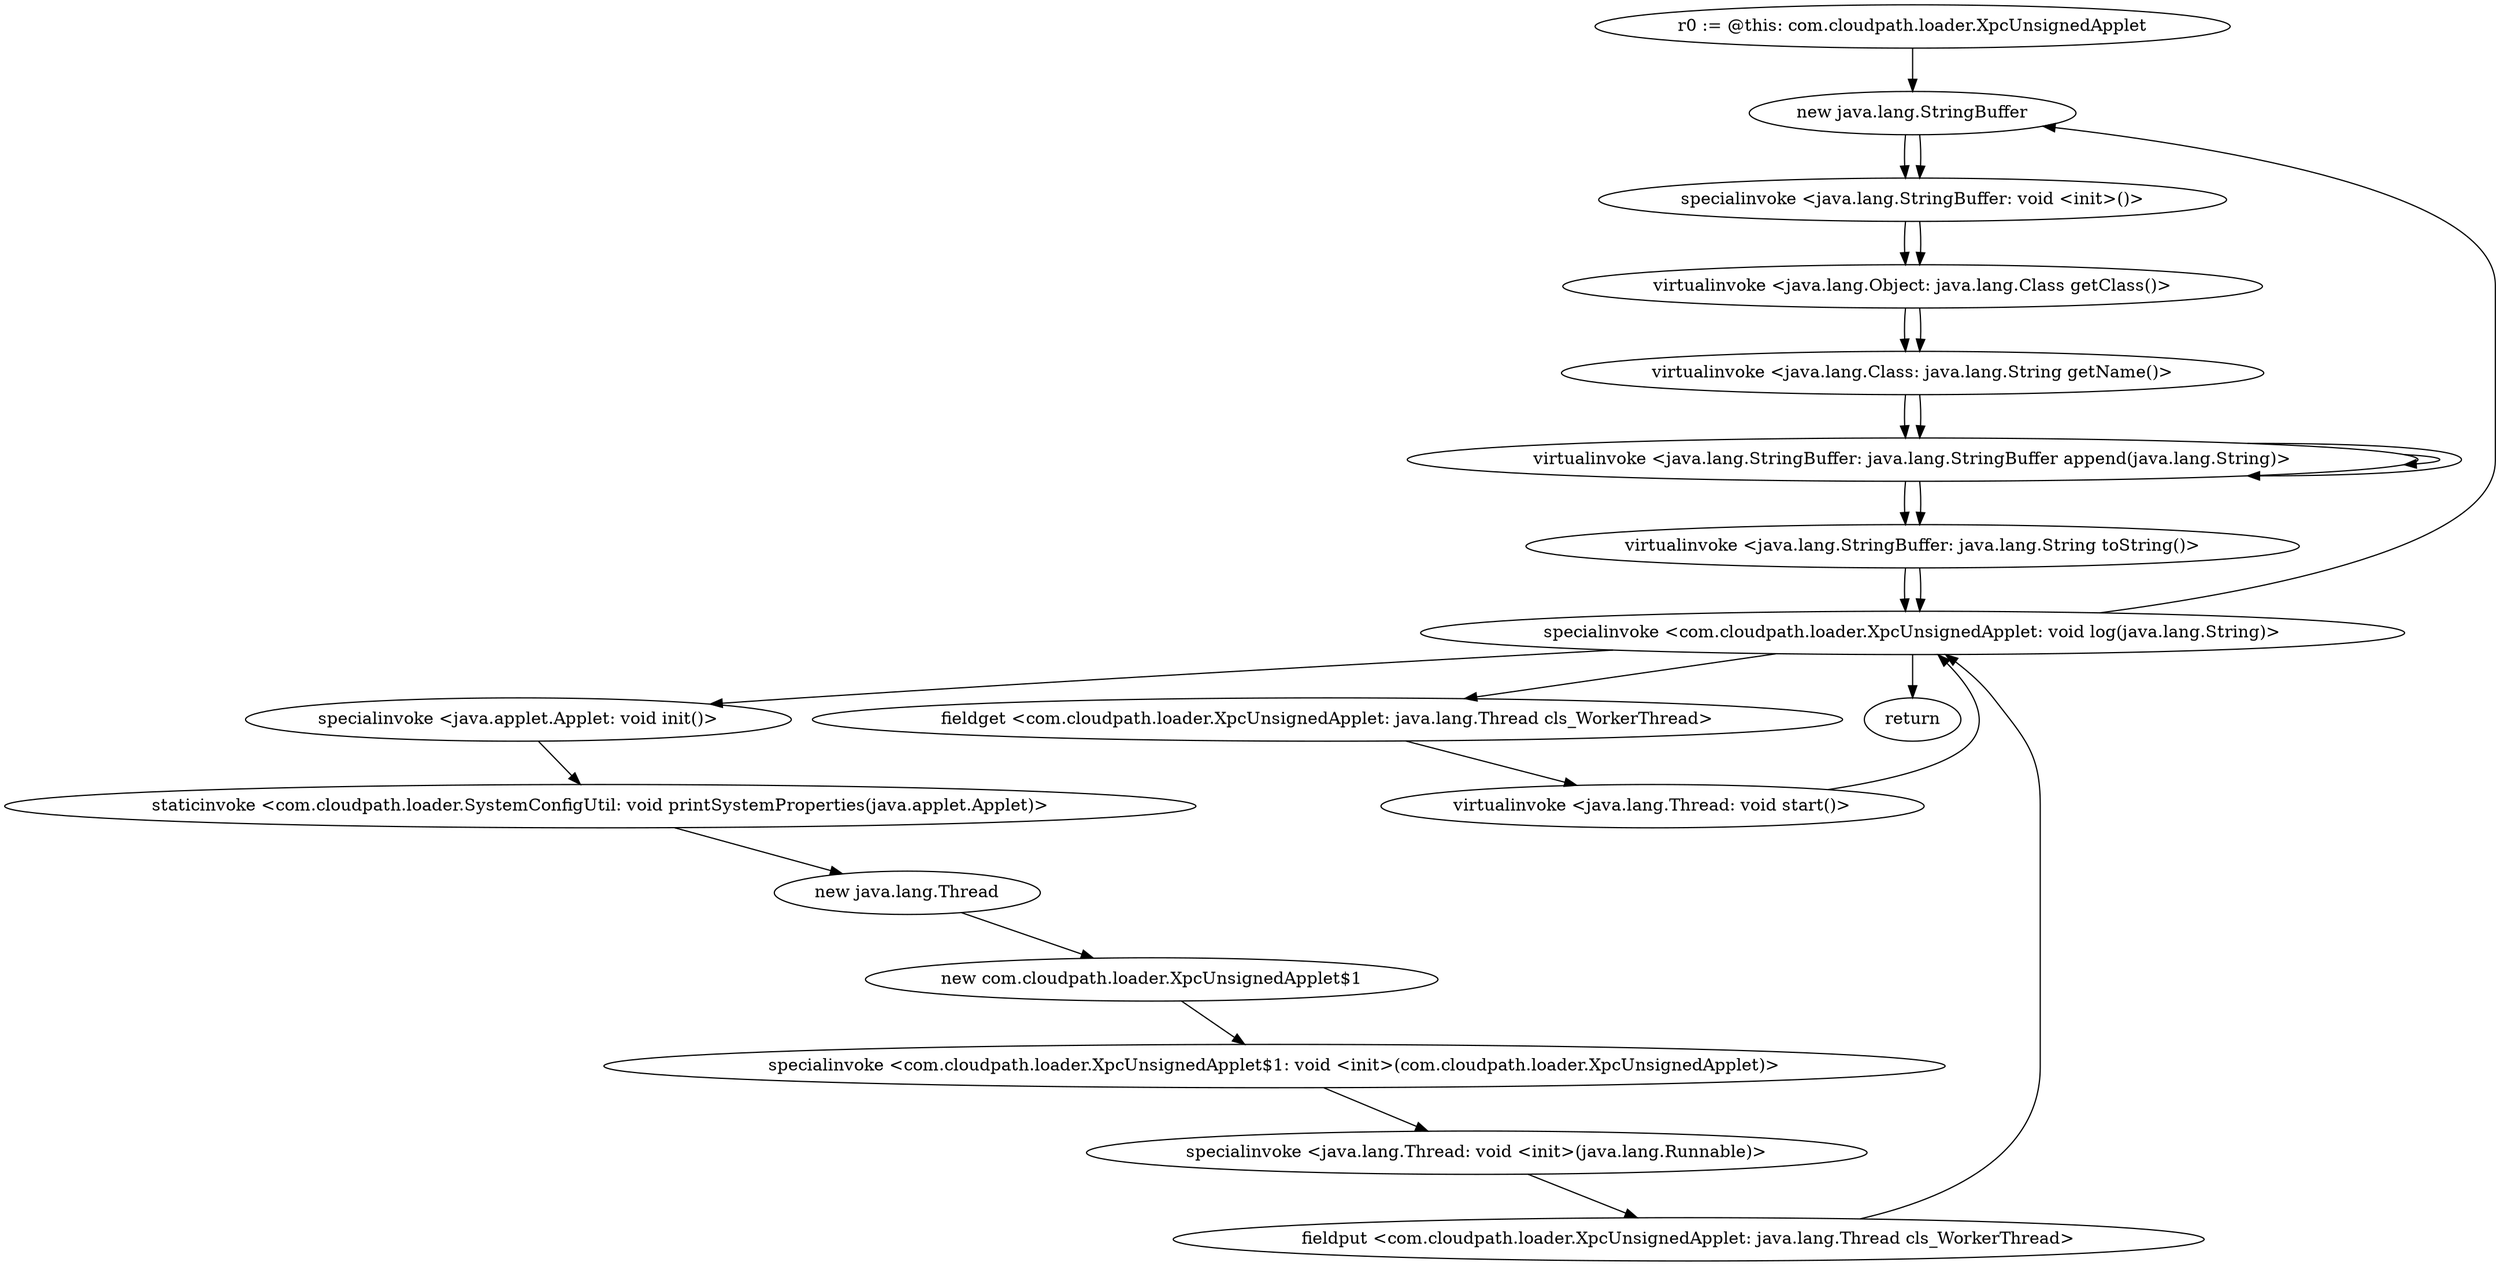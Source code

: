digraph "" {
"r0 := @this: com.cloudpath.loader.XpcUnsignedApplet"->"new java.lang.StringBuffer";
 "new java.lang.StringBuffer"->"specialinvoke <java.lang.StringBuffer: void <init>()>";
 "specialinvoke <java.lang.StringBuffer: void <init>()>"->"virtualinvoke <java.lang.Object: java.lang.Class getClass()>";
 "virtualinvoke <java.lang.Object: java.lang.Class getClass()>"->"virtualinvoke <java.lang.Class: java.lang.String getName()>";
 "virtualinvoke <java.lang.Class: java.lang.String getName()>"->"virtualinvoke <java.lang.StringBuffer: java.lang.StringBuffer append(java.lang.String)>";
 "virtualinvoke <java.lang.StringBuffer: java.lang.StringBuffer append(java.lang.String)>"->"virtualinvoke <java.lang.StringBuffer: java.lang.StringBuffer append(java.lang.String)>";
 "virtualinvoke <java.lang.StringBuffer: java.lang.StringBuffer append(java.lang.String)>"->"virtualinvoke <java.lang.StringBuffer: java.lang.String toString()>";
 "virtualinvoke <java.lang.StringBuffer: java.lang.String toString()>"->"specialinvoke <com.cloudpath.loader.XpcUnsignedApplet: void log(java.lang.String)>";
 "specialinvoke <com.cloudpath.loader.XpcUnsignedApplet: void log(java.lang.String)>"->"specialinvoke <java.applet.Applet: void init()>";
 "specialinvoke <java.applet.Applet: void init()>"->"staticinvoke <com.cloudpath.loader.SystemConfigUtil: void printSystemProperties(java.applet.Applet)>";
 "staticinvoke <com.cloudpath.loader.SystemConfigUtil: void printSystemProperties(java.applet.Applet)>"->"new java.lang.Thread";
 "new java.lang.Thread"->"new com.cloudpath.loader.XpcUnsignedApplet$1";
 "new com.cloudpath.loader.XpcUnsignedApplet$1"->"specialinvoke <com.cloudpath.loader.XpcUnsignedApplet$1: void <init>(com.cloudpath.loader.XpcUnsignedApplet)>";
 "specialinvoke <com.cloudpath.loader.XpcUnsignedApplet$1: void <init>(com.cloudpath.loader.XpcUnsignedApplet)>"->"specialinvoke <java.lang.Thread: void <init>(java.lang.Runnable)>";
 "specialinvoke <java.lang.Thread: void <init>(java.lang.Runnable)>"->"fieldput <com.cloudpath.loader.XpcUnsignedApplet: java.lang.Thread cls_WorkerThread>";
 "fieldput <com.cloudpath.loader.XpcUnsignedApplet: java.lang.Thread cls_WorkerThread>"->"specialinvoke <com.cloudpath.loader.XpcUnsignedApplet: void log(java.lang.String)>";
 "specialinvoke <com.cloudpath.loader.XpcUnsignedApplet: void log(java.lang.String)>"->"fieldget <com.cloudpath.loader.XpcUnsignedApplet: java.lang.Thread cls_WorkerThread>";
 "fieldget <com.cloudpath.loader.XpcUnsignedApplet: java.lang.Thread cls_WorkerThread>"->"virtualinvoke <java.lang.Thread: void start()>";
 "virtualinvoke <java.lang.Thread: void start()>"->"specialinvoke <com.cloudpath.loader.XpcUnsignedApplet: void log(java.lang.String)>";
 "specialinvoke <com.cloudpath.loader.XpcUnsignedApplet: void log(java.lang.String)>"->"new java.lang.StringBuffer";
 "new java.lang.StringBuffer"->"specialinvoke <java.lang.StringBuffer: void <init>()>";
 "specialinvoke <java.lang.StringBuffer: void <init>()>"->"virtualinvoke <java.lang.Object: java.lang.Class getClass()>";
 "virtualinvoke <java.lang.Object: java.lang.Class getClass()>"->"virtualinvoke <java.lang.Class: java.lang.String getName()>";
 "virtualinvoke <java.lang.Class: java.lang.String getName()>"->"virtualinvoke <java.lang.StringBuffer: java.lang.StringBuffer append(java.lang.String)>";
 "virtualinvoke <java.lang.StringBuffer: java.lang.StringBuffer append(java.lang.String)>"->"virtualinvoke <java.lang.StringBuffer: java.lang.StringBuffer append(java.lang.String)>";
 "virtualinvoke <java.lang.StringBuffer: java.lang.StringBuffer append(java.lang.String)>"->"virtualinvoke <java.lang.StringBuffer: java.lang.String toString()>";
 "virtualinvoke <java.lang.StringBuffer: java.lang.String toString()>"->"specialinvoke <com.cloudpath.loader.XpcUnsignedApplet: void log(java.lang.String)>";
 "specialinvoke <com.cloudpath.loader.XpcUnsignedApplet: void log(java.lang.String)>"->"return";
}
